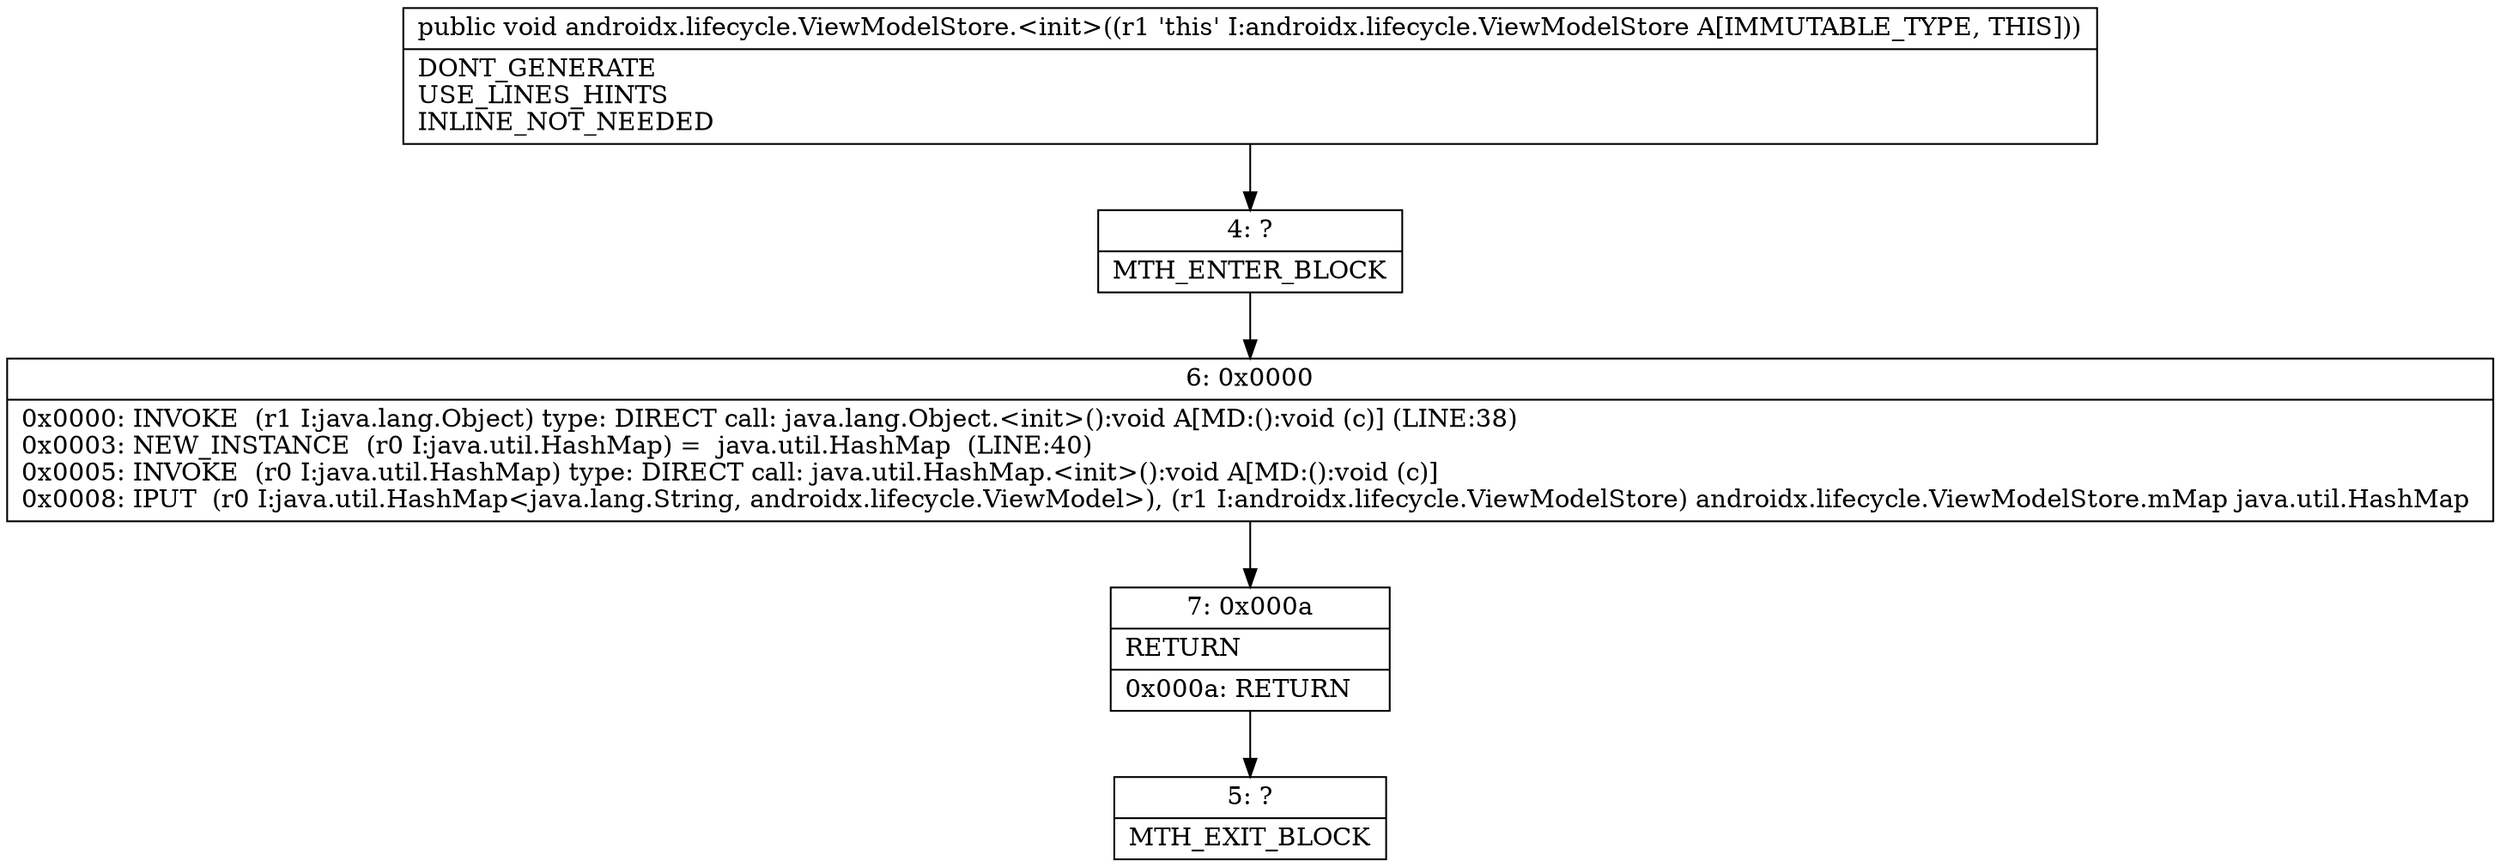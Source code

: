 digraph "CFG forandroidx.lifecycle.ViewModelStore.\<init\>()V" {
Node_4 [shape=record,label="{4\:\ ?|MTH_ENTER_BLOCK\l}"];
Node_6 [shape=record,label="{6\:\ 0x0000|0x0000: INVOKE  (r1 I:java.lang.Object) type: DIRECT call: java.lang.Object.\<init\>():void A[MD:():void (c)] (LINE:38)\l0x0003: NEW_INSTANCE  (r0 I:java.util.HashMap) =  java.util.HashMap  (LINE:40)\l0x0005: INVOKE  (r0 I:java.util.HashMap) type: DIRECT call: java.util.HashMap.\<init\>():void A[MD:():void (c)]\l0x0008: IPUT  (r0 I:java.util.HashMap\<java.lang.String, androidx.lifecycle.ViewModel\>), (r1 I:androidx.lifecycle.ViewModelStore) androidx.lifecycle.ViewModelStore.mMap java.util.HashMap \l}"];
Node_7 [shape=record,label="{7\:\ 0x000a|RETURN\l|0x000a: RETURN   \l}"];
Node_5 [shape=record,label="{5\:\ ?|MTH_EXIT_BLOCK\l}"];
MethodNode[shape=record,label="{public void androidx.lifecycle.ViewModelStore.\<init\>((r1 'this' I:androidx.lifecycle.ViewModelStore A[IMMUTABLE_TYPE, THIS]))  | DONT_GENERATE\lUSE_LINES_HINTS\lINLINE_NOT_NEEDED\l}"];
MethodNode -> Node_4;Node_4 -> Node_6;
Node_6 -> Node_7;
Node_7 -> Node_5;
}

